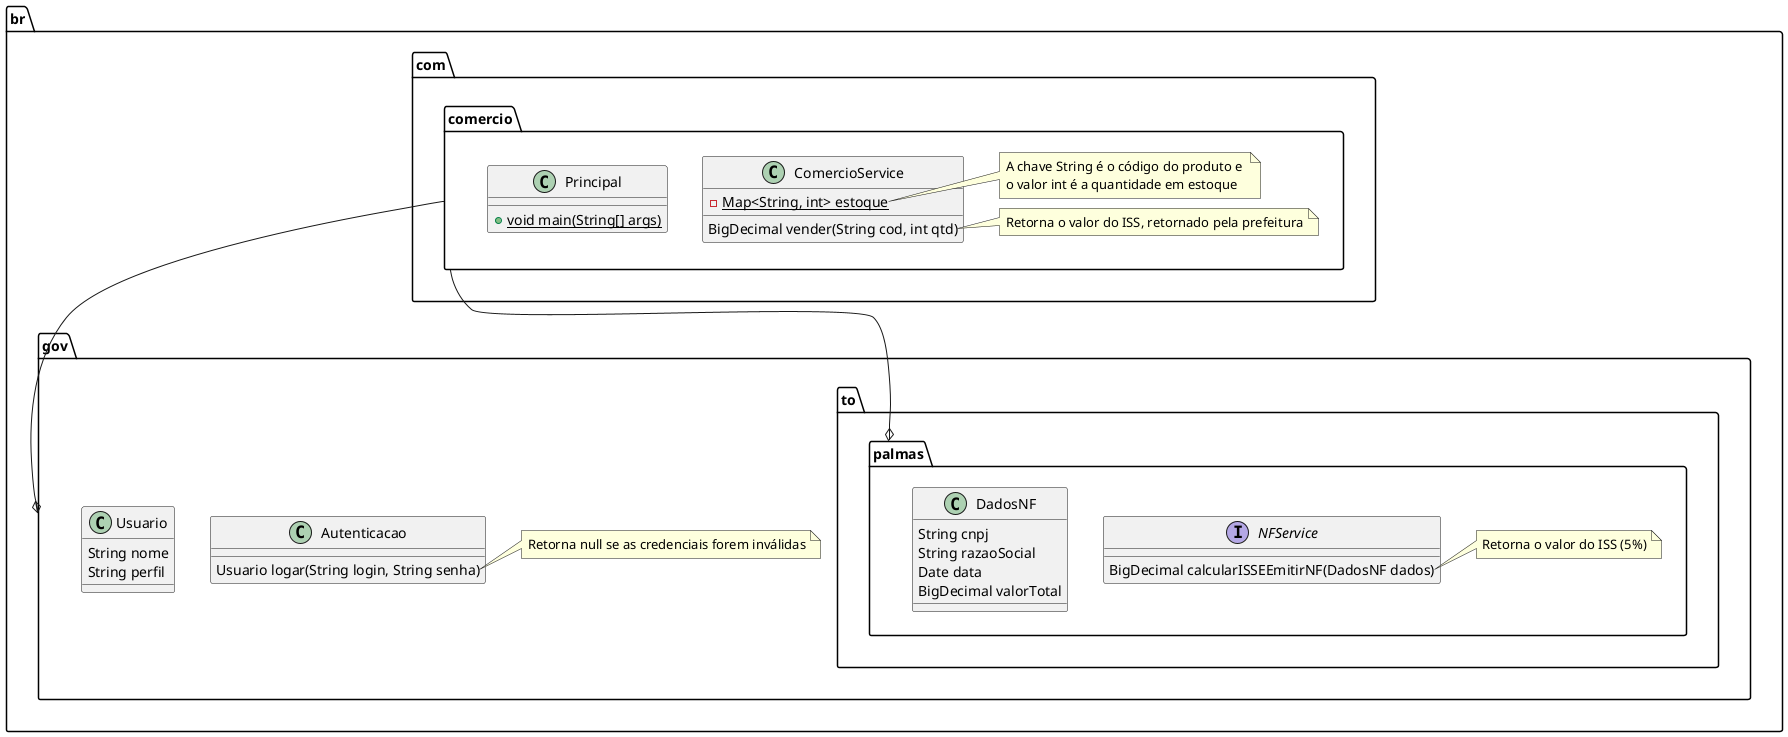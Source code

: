 @startuml

package "br.gov" {
    class Usuario {
        String nome
        String perfil
    }

    class Autenticacao {
        {method} Usuario logar(String login, String senha)
    }
    note right of Autenticacao::logar
        Retorna null se as credenciais forem inválidas
    end note
}

package br.com.comercio {
    class Principal {
        + {static} void main(String[] args)
    }
    class ComercioService {
        - {static} Map<String, int> estoque
        BigDecimal vender(String cod, int qtd)
    }
    note right of ComercioService::estoque
        A chave String é o código do produto e 
        o valor int é a quantidade em estoque
    end note
    note right of ComercioService::vender
        Retorna o valor do ISS, retornado pela prefeitura
    end note

}

package br.gov.to.palmas {
    interface NFService {
        BigDecimal calcularISSEEmitirNF(DadosNF dados)
    }
    note right of NFService::calcularISSEEmitirNF
        Retorna o valor do ISS (5%)
    end note

    class DadosNF {
        String cnpj
        String razaoSocial
        Date data
        BigDecimal valorTotal
    }
}

br.com.comercio --o br.gov
br.com.comercio --o br.gov.to.palmas

@enduml